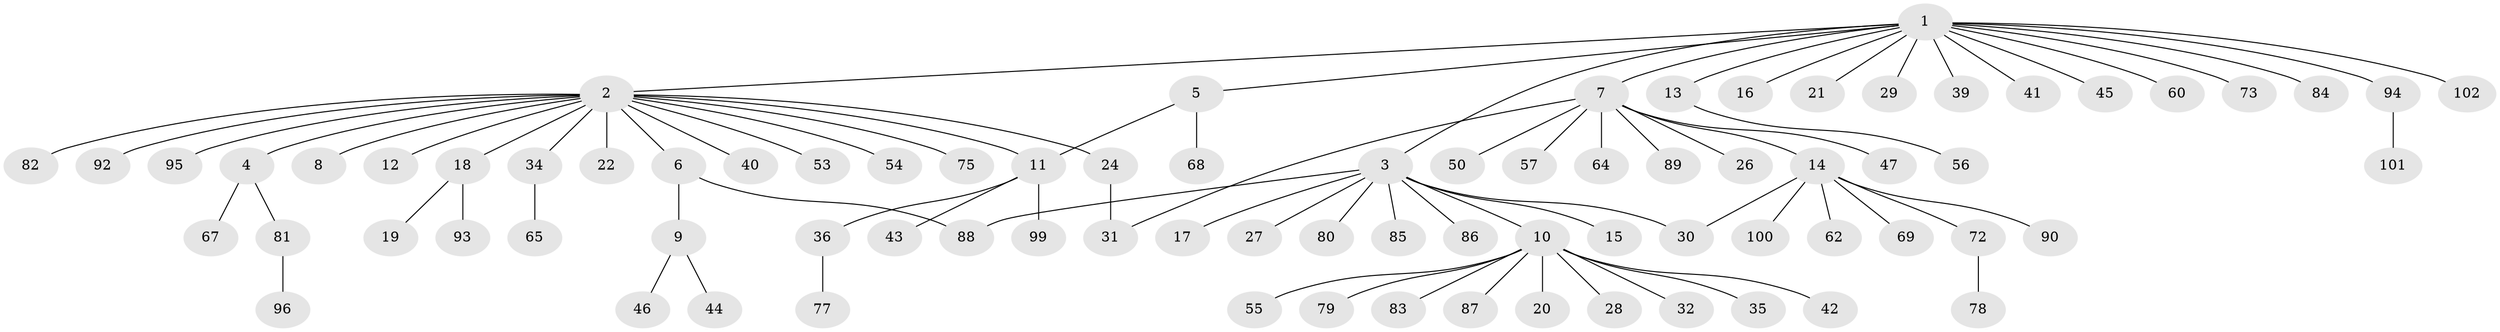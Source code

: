 // Generated by graph-tools (version 1.1) at 2025/23/03/03/25 07:23:48]
// undirected, 81 vertices, 84 edges
graph export_dot {
graph [start="1"]
  node [color=gray90,style=filled];
  1 [super="+52"];
  2 [super="+25"];
  3 [super="+49"];
  4 [super="+97"];
  5 [super="+71"];
  6;
  7 [super="+38"];
  8;
  9 [super="+70"];
  10 [super="+48"];
  11 [super="+33"];
  12;
  13;
  14 [super="+37"];
  15;
  16;
  17;
  18 [super="+23"];
  19;
  20;
  21 [super="+61"];
  22 [super="+58"];
  24;
  26;
  27;
  28;
  29;
  30 [super="+74"];
  31 [super="+98"];
  32;
  34;
  35;
  36 [super="+66"];
  39;
  40;
  41 [super="+51"];
  42;
  43 [super="+63"];
  44 [super="+103"];
  45;
  46;
  47 [super="+59"];
  50;
  53;
  54;
  55;
  56;
  57;
  60;
  62;
  64;
  65 [super="+76"];
  67;
  68;
  69;
  72;
  73;
  75;
  77;
  78 [super="+91"];
  79;
  80;
  81;
  82;
  83;
  84;
  85;
  86;
  87;
  88;
  89;
  90;
  92;
  93;
  94;
  95;
  96;
  99;
  100;
  101;
  102;
  1 -- 2;
  1 -- 3;
  1 -- 5;
  1 -- 7;
  1 -- 13;
  1 -- 16;
  1 -- 21;
  1 -- 29;
  1 -- 39;
  1 -- 41;
  1 -- 45;
  1 -- 60;
  1 -- 73;
  1 -- 84;
  1 -- 94;
  1 -- 102;
  2 -- 4;
  2 -- 6;
  2 -- 8;
  2 -- 11;
  2 -- 12;
  2 -- 18;
  2 -- 22;
  2 -- 24;
  2 -- 34;
  2 -- 54;
  2 -- 75;
  2 -- 82;
  2 -- 92;
  2 -- 95;
  2 -- 40;
  2 -- 53;
  3 -- 10;
  3 -- 15;
  3 -- 17;
  3 -- 27;
  3 -- 30;
  3 -- 80;
  3 -- 86;
  3 -- 88;
  3 -- 85;
  4 -- 67;
  4 -- 81;
  5 -- 11;
  5 -- 68;
  6 -- 9;
  6 -- 88;
  7 -- 14 [weight=2];
  7 -- 26;
  7 -- 31;
  7 -- 47;
  7 -- 64;
  7 -- 89;
  7 -- 57;
  7 -- 50;
  9 -- 44;
  9 -- 46;
  10 -- 20;
  10 -- 28;
  10 -- 32;
  10 -- 35;
  10 -- 42;
  10 -- 55;
  10 -- 79;
  10 -- 83;
  10 -- 87;
  11 -- 43;
  11 -- 99;
  11 -- 36;
  13 -- 56;
  14 -- 62;
  14 -- 100;
  14 -- 69;
  14 -- 72;
  14 -- 90;
  14 -- 30;
  18 -- 19;
  18 -- 93;
  24 -- 31;
  34 -- 65;
  36 -- 77;
  72 -- 78;
  81 -- 96;
  94 -- 101;
}
